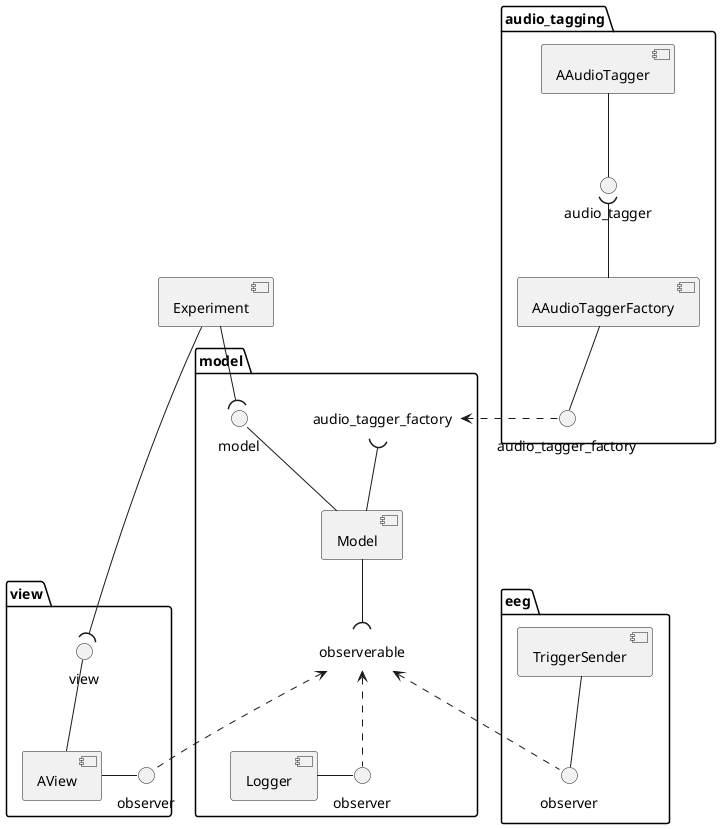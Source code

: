 @startuml

package model {
    component Model
    label observerable as observer
    Model --( observer

    () model as model_provider
    Model -u- model_provider

    label audio_tagger_factory as atf
    Model -u-( atf

    component Logger
    () observer as logger_observer
    Logger -r- logger_observer

}

package view {
    component AView
    () observer as view_observer
    AView -r- view_observer

    () view as view_provider
    AView -u- view_provider

}

package eeg {
    component TriggerSender
    () observer as trigger_observer
    TriggerSender -- trigger_observer
}

package audio_tagging {
    component AAudioTagger
    () audio_tagger
    AAudioTagger -d- audio_tagger

    component AAudioTaggerFactory
    AAudioTaggerFactory -u-( audio_tagger
    () audio_tagger_factory
    AAudioTaggerFactory -- audio_tagger_factory
}
audio_tagger_factory .r.> atf

component Experiment
Experiment --( model_provider
Experiment --( view_provider

observer <.. view_observer
observer <.. logger_observer
observer <.. trigger_observer

@enduml